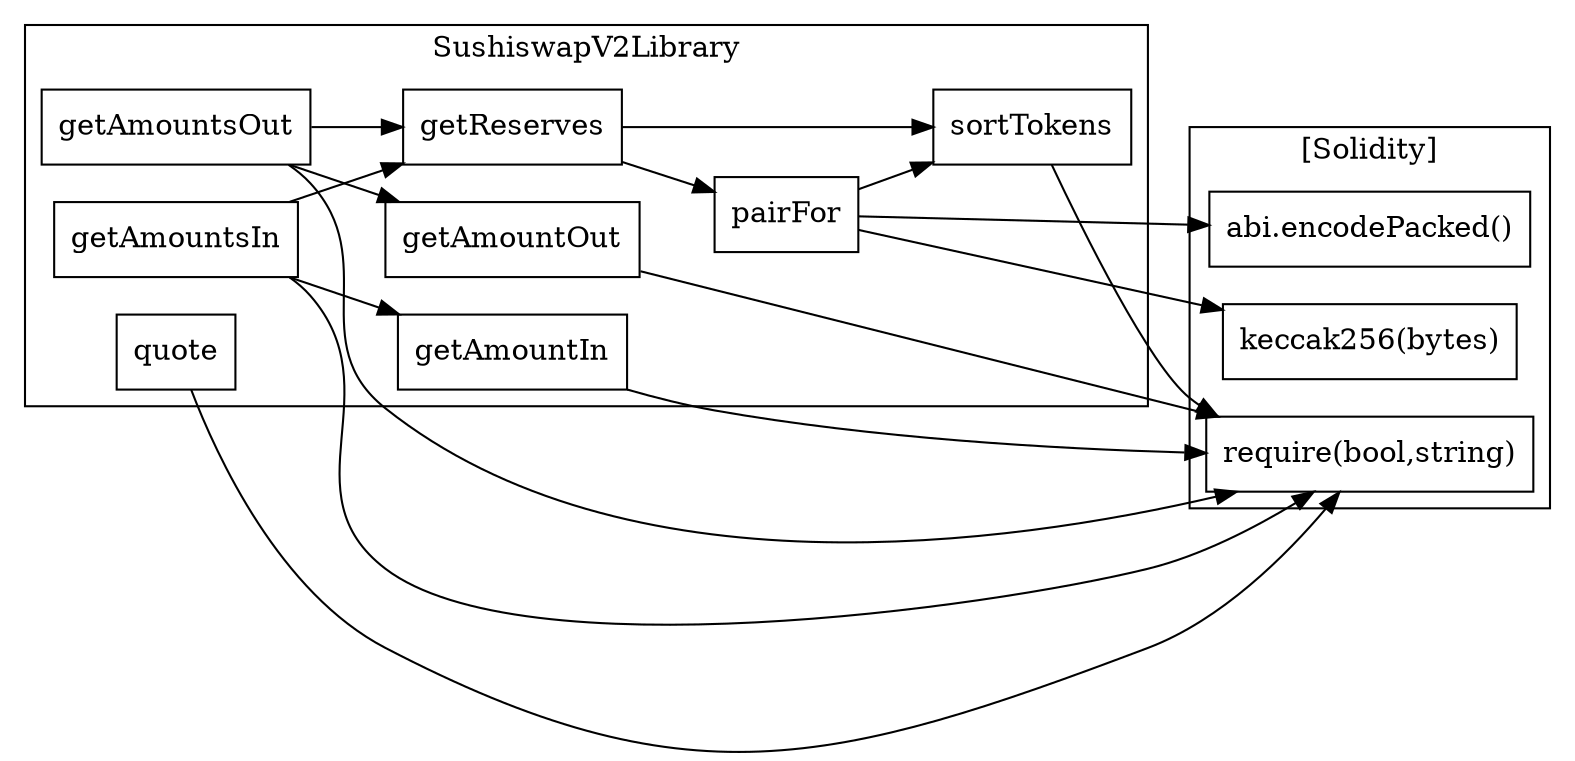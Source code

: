 strict digraph {
rankdir="LR"
node [shape=box]
subgraph cluster_581_SushiswapV2Library {
label = "SushiswapV2Library"
"581_getAmountIn" [label="getAmountIn"]
"581_quote" [label="quote"]
"581_pairFor" [label="pairFor"]
"581_getAmountOut" [label="getAmountOut"]
"581_getAmountsOut" [label="getAmountsOut"]
"581_sortTokens" [label="sortTokens"]
"581_getReserves" [label="getReserves"]
"581_getAmountsIn" [label="getAmountsIn"]
"581_getAmountsOut" -> "581_getReserves"
"581_getReserves" -> "581_pairFor"
"581_getAmountsOut" -> "581_getAmountOut"
"581_pairFor" -> "581_sortTokens"
"581_getAmountsIn" -> "581_getReserves"
"581_getReserves" -> "581_sortTokens"
"581_getAmountsIn" -> "581_getAmountIn"
}subgraph cluster_solidity {
label = "[Solidity]"
"abi.encodePacked()" 
"keccak256(bytes)" 
"require(bool,string)" 
"581_getAmountsOut" -> "require(bool,string)"
"581_getAmountsIn" -> "require(bool,string)"
"581_getAmountOut" -> "require(bool,string)"
"581_pairFor" -> "abi.encodePacked()"
"581_sortTokens" -> "require(bool,string)"
"581_quote" -> "require(bool,string)"
"581_getAmountIn" -> "require(bool,string)"
"581_pairFor" -> "keccak256(bytes)"
}
}